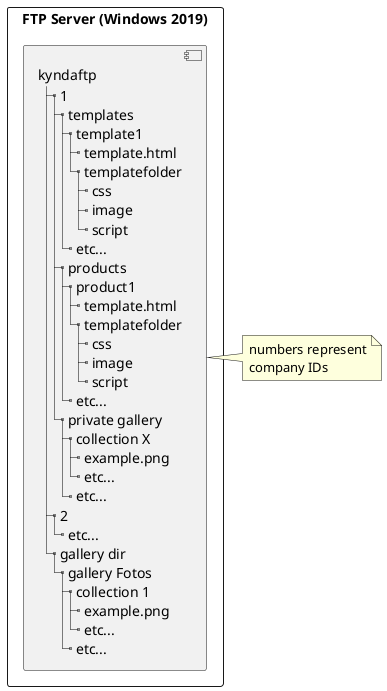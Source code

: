 @startuml FTPServerModel
rectangle "FTP Server (Windows 2019)" {
    component A [
        kyndaftp
        |_ 1
          |_ templates
            |_ template1
              |_ template.html
              |_ templatefolder
                |_ css
                |_ image
                |_ script
            |_ etc...
          |_ products
            |_ product1
              |_ template.html
              |_ templatefolder
                |_ css
                |_ image
                |_ script
            |_ etc...
          |_ private gallery
            |_ collection X
              |_ example.png
              |_ etc...
            |_ etc...
        |_ 2
          |_ etc...
        |_ gallery dir
          |_ gallery Fotos
            |_ collection 1
              |_ example.png
              |_ etc...
            |_ etc...
    ]
}
note right of A
numbers represent
company IDs
end note
@enduml